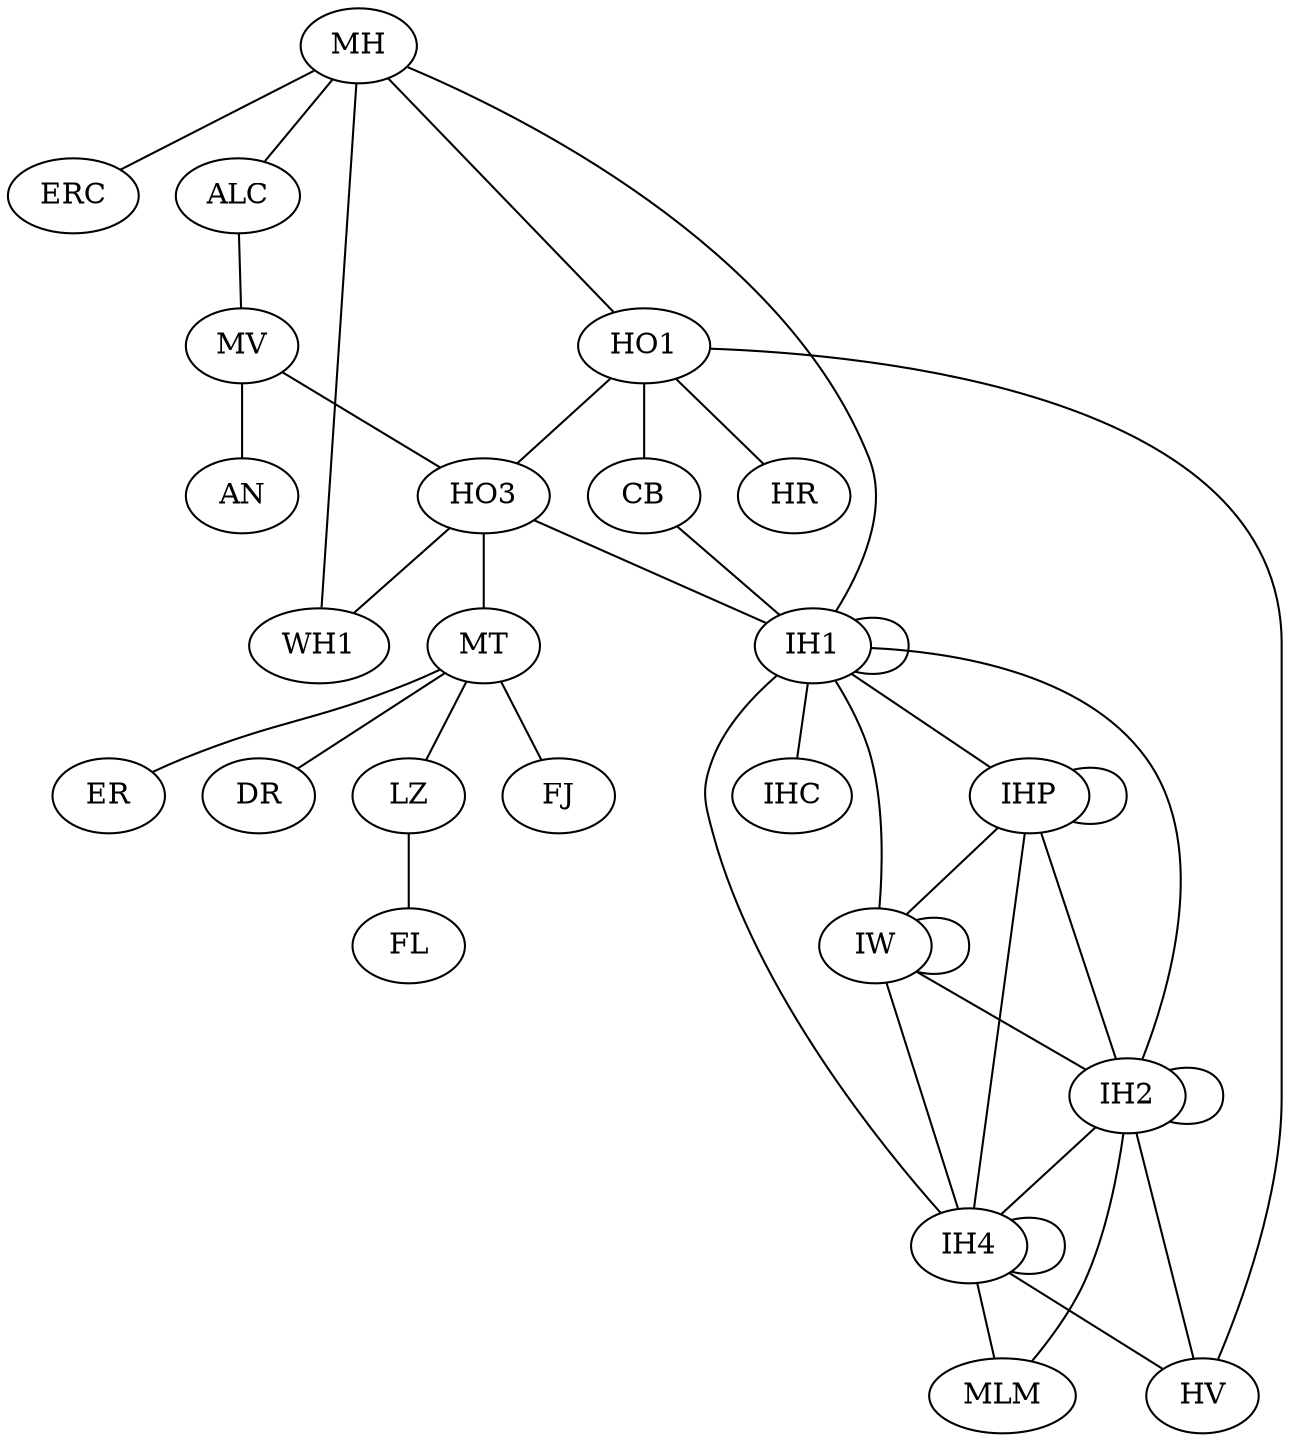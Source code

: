 strict graph ip_map {
	MH -- { ERC ALC WH1 HO1 IH1 };
	ALC -- MV -- AN;
	MV -- HO3 -- WH1;
	HO3 -- MT;
	MT -- LZ -- FL;
	MT -- FJ;
	MT -- ER;
	HO1 -- HR;
	MT -- DR;
	HO1 -- CB -- IH1 -- IHC;
	HO1 -- HV;
	{IHP IW IH1 IH2 IH4 } -- {IHP IW IH1 IH2 IH4 };
	{IH4 IH2} -- {MLM HV};
	HO1 -- HO3;
	HO3 -- IH1;
}
